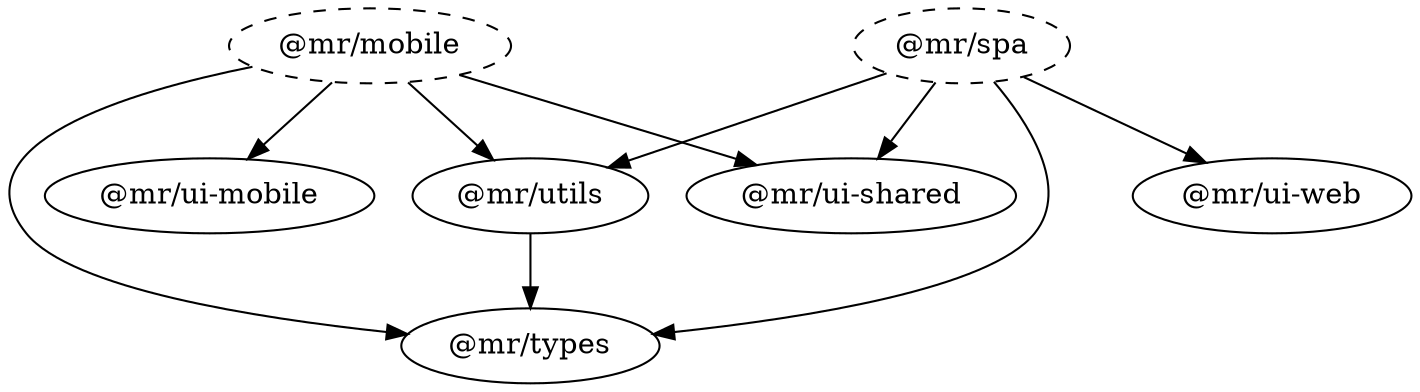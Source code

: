 digraph G {
  "@mr/mobile" [ style = "dashed" ];
  "@mr/types";
  "@mr/ui-mobile";
  "@mr/ui-shared";
  "@mr/utils";
  "@mr/spa" [ style = "dashed" ];
  "@mr/ui-web";
  "@mr/mobile" -> "@mr/types";
  "@mr/mobile" -> "@mr/ui-mobile";
  "@mr/mobile" -> "@mr/ui-shared";
  "@mr/mobile" -> "@mr/utils";
  "@mr/spa" -> "@mr/types";
  "@mr/spa" -> "@mr/ui-shared";
  "@mr/spa" -> "@mr/ui-web";
  "@mr/spa" -> "@mr/utils";
  "@mr/utils" -> "@mr/types";
}
